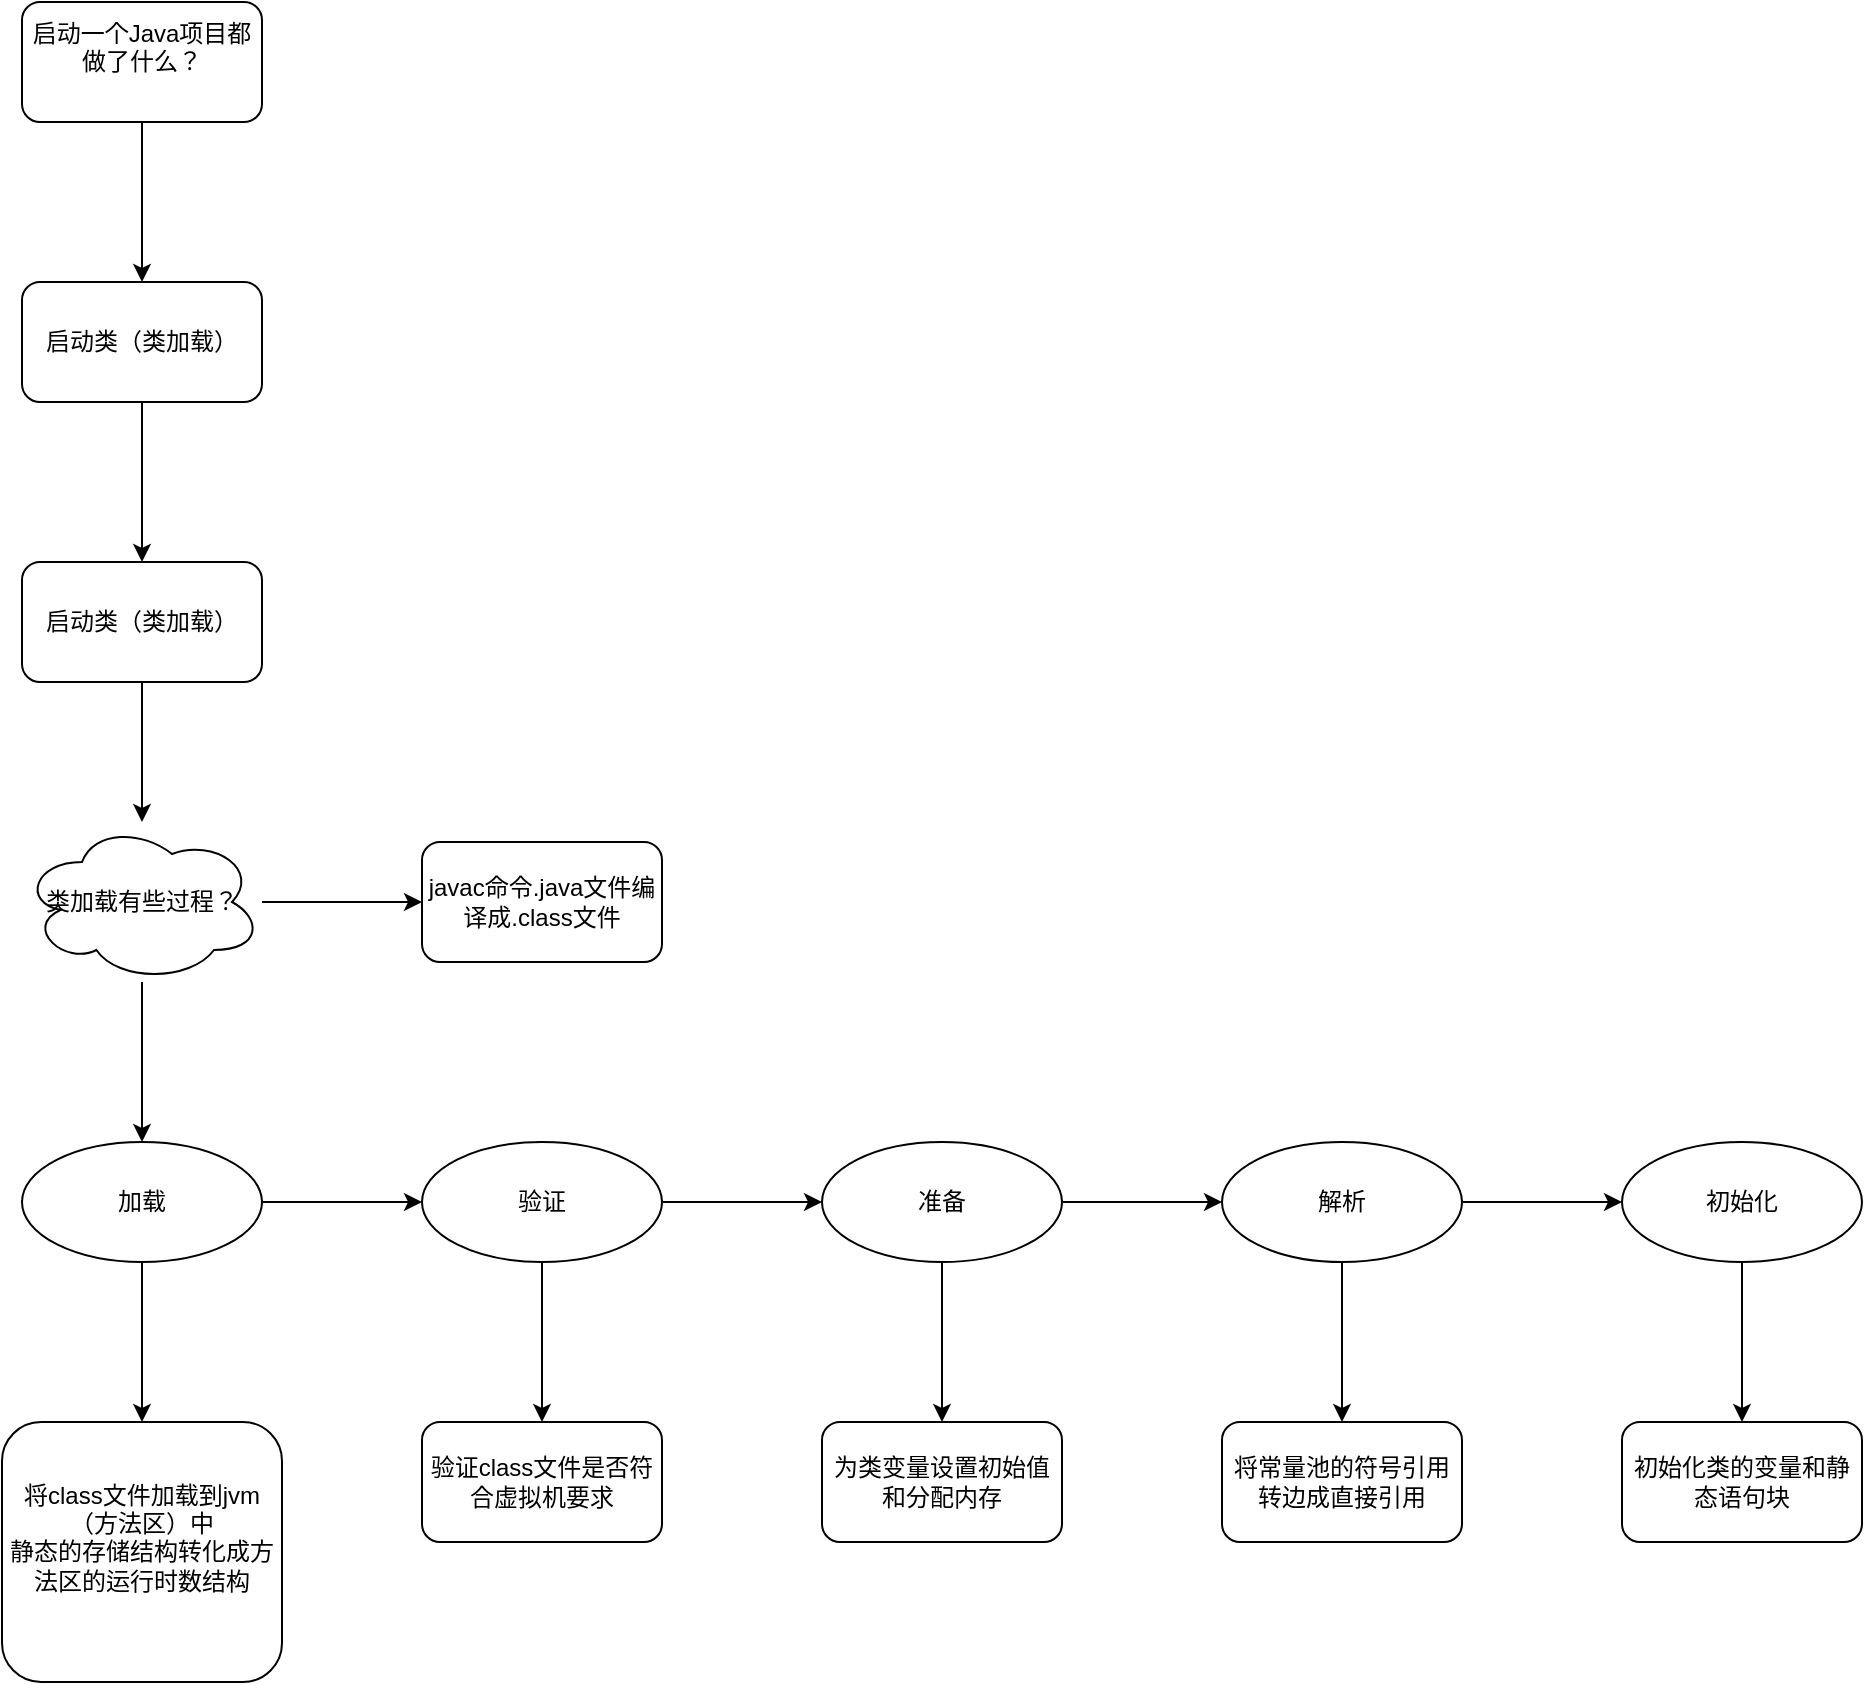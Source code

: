<mxfile version="14.9.5" type="github">
  <diagram id="5HynIGLkqAYf7Gfc7mX5" name="Page-1">
    <mxGraphModel dx="1128" dy="683" grid="1" gridSize="10" guides="1" tooltips="1" connect="1" arrows="1" fold="1" page="1" pageScale="1" pageWidth="827" pageHeight="1169" math="0" shadow="0">
      <root>
        <mxCell id="0" />
        <mxCell id="1" parent="0" />
        <mxCell id="PCKuRD1ve3etC8ZRLTbl-3" value="" style="edgeStyle=orthogonalEdgeStyle;rounded=0;orthogonalLoop=1;jettySize=auto;html=1;" edge="1" parent="1" source="PCKuRD1ve3etC8ZRLTbl-1" target="PCKuRD1ve3etC8ZRLTbl-2">
          <mxGeometry relative="1" as="geometry" />
        </mxCell>
        <mxCell id="PCKuRD1ve3etC8ZRLTbl-1" value="启动一个Java项目都做了什么？&lt;br&gt;&lt;br&gt;" style="rounded=1;whiteSpace=wrap;html=1;" vertex="1" parent="1">
          <mxGeometry x="130" y="370" width="120" height="60" as="geometry" />
        </mxCell>
        <mxCell id="PCKuRD1ve3etC8ZRLTbl-5" value="" style="edgeStyle=orthogonalEdgeStyle;rounded=0;orthogonalLoop=1;jettySize=auto;html=1;" edge="1" parent="1" source="PCKuRD1ve3etC8ZRLTbl-2" target="PCKuRD1ve3etC8ZRLTbl-4">
          <mxGeometry relative="1" as="geometry" />
        </mxCell>
        <mxCell id="PCKuRD1ve3etC8ZRLTbl-2" value="启动类（类加载）" style="rounded=1;whiteSpace=wrap;html=1;" vertex="1" parent="1">
          <mxGeometry x="130" y="510" width="120" height="60" as="geometry" />
        </mxCell>
        <mxCell id="PCKuRD1ve3etC8ZRLTbl-7" value="" style="edgeStyle=orthogonalEdgeStyle;rounded=0;orthogonalLoop=1;jettySize=auto;html=1;" edge="1" parent="1" source="PCKuRD1ve3etC8ZRLTbl-4" target="PCKuRD1ve3etC8ZRLTbl-6">
          <mxGeometry relative="1" as="geometry" />
        </mxCell>
        <mxCell id="PCKuRD1ve3etC8ZRLTbl-4" value="启动类（类加载）" style="rounded=1;whiteSpace=wrap;html=1;" vertex="1" parent="1">
          <mxGeometry x="130" y="650" width="120" height="60" as="geometry" />
        </mxCell>
        <mxCell id="PCKuRD1ve3etC8ZRLTbl-9" value="" style="edgeStyle=orthogonalEdgeStyle;rounded=0;orthogonalLoop=1;jettySize=auto;html=1;" edge="1" parent="1" source="PCKuRD1ve3etC8ZRLTbl-6" target="PCKuRD1ve3etC8ZRLTbl-8">
          <mxGeometry relative="1" as="geometry" />
        </mxCell>
        <mxCell id="PCKuRD1ve3etC8ZRLTbl-19" value="" style="edgeStyle=orthogonalEdgeStyle;rounded=0;orthogonalLoop=1;jettySize=auto;html=1;" edge="1" parent="1" source="PCKuRD1ve3etC8ZRLTbl-6" target="PCKuRD1ve3etC8ZRLTbl-18">
          <mxGeometry relative="1" as="geometry" />
        </mxCell>
        <mxCell id="PCKuRD1ve3etC8ZRLTbl-6" value="类加载有些过程？" style="ellipse;shape=cloud;whiteSpace=wrap;html=1;rounded=1;" vertex="1" parent="1">
          <mxGeometry x="130" y="780" width="120" height="80" as="geometry" />
        </mxCell>
        <mxCell id="PCKuRD1ve3etC8ZRLTbl-11" value="" style="edgeStyle=orthogonalEdgeStyle;rounded=0;orthogonalLoop=1;jettySize=auto;html=1;" edge="1" parent="1" source="PCKuRD1ve3etC8ZRLTbl-8" target="PCKuRD1ve3etC8ZRLTbl-10">
          <mxGeometry relative="1" as="geometry" />
        </mxCell>
        <mxCell id="PCKuRD1ve3etC8ZRLTbl-23" value="" style="edgeStyle=orthogonalEdgeStyle;rounded=0;orthogonalLoop=1;jettySize=auto;html=1;" edge="1" parent="1" source="PCKuRD1ve3etC8ZRLTbl-8" target="PCKuRD1ve3etC8ZRLTbl-22">
          <mxGeometry relative="1" as="geometry" />
        </mxCell>
        <mxCell id="PCKuRD1ve3etC8ZRLTbl-8" value="加载" style="ellipse;whiteSpace=wrap;html=1;rounded=1;" vertex="1" parent="1">
          <mxGeometry x="130" y="940" width="120" height="60" as="geometry" />
        </mxCell>
        <mxCell id="PCKuRD1ve3etC8ZRLTbl-13" value="" style="edgeStyle=orthogonalEdgeStyle;rounded=0;orthogonalLoop=1;jettySize=auto;html=1;" edge="1" parent="1" source="PCKuRD1ve3etC8ZRLTbl-10" target="PCKuRD1ve3etC8ZRLTbl-12">
          <mxGeometry relative="1" as="geometry" />
        </mxCell>
        <mxCell id="PCKuRD1ve3etC8ZRLTbl-25" value="" style="edgeStyle=orthogonalEdgeStyle;rounded=0;orthogonalLoop=1;jettySize=auto;html=1;" edge="1" parent="1" source="PCKuRD1ve3etC8ZRLTbl-10" target="PCKuRD1ve3etC8ZRLTbl-24">
          <mxGeometry relative="1" as="geometry" />
        </mxCell>
        <mxCell id="PCKuRD1ve3etC8ZRLTbl-10" value="验证" style="ellipse;whiteSpace=wrap;html=1;rounded=1;" vertex="1" parent="1">
          <mxGeometry x="330" y="940" width="120" height="60" as="geometry" />
        </mxCell>
        <mxCell id="PCKuRD1ve3etC8ZRLTbl-15" value="" style="edgeStyle=orthogonalEdgeStyle;rounded=0;orthogonalLoop=1;jettySize=auto;html=1;" edge="1" parent="1" source="PCKuRD1ve3etC8ZRLTbl-12" target="PCKuRD1ve3etC8ZRLTbl-14">
          <mxGeometry relative="1" as="geometry" />
        </mxCell>
        <mxCell id="PCKuRD1ve3etC8ZRLTbl-27" value="" style="edgeStyle=orthogonalEdgeStyle;rounded=0;orthogonalLoop=1;jettySize=auto;html=1;" edge="1" parent="1" source="PCKuRD1ve3etC8ZRLTbl-12" target="PCKuRD1ve3etC8ZRLTbl-26">
          <mxGeometry relative="1" as="geometry" />
        </mxCell>
        <mxCell id="PCKuRD1ve3etC8ZRLTbl-12" value="准备" style="ellipse;whiteSpace=wrap;html=1;rounded=1;" vertex="1" parent="1">
          <mxGeometry x="530" y="940" width="120" height="60" as="geometry" />
        </mxCell>
        <mxCell id="PCKuRD1ve3etC8ZRLTbl-17" value="" style="edgeStyle=orthogonalEdgeStyle;rounded=0;orthogonalLoop=1;jettySize=auto;html=1;" edge="1" parent="1" source="PCKuRD1ve3etC8ZRLTbl-14" target="PCKuRD1ve3etC8ZRLTbl-16">
          <mxGeometry relative="1" as="geometry" />
        </mxCell>
        <mxCell id="PCKuRD1ve3etC8ZRLTbl-29" value="" style="edgeStyle=orthogonalEdgeStyle;rounded=0;orthogonalLoop=1;jettySize=auto;html=1;" edge="1" parent="1" source="PCKuRD1ve3etC8ZRLTbl-14" target="PCKuRD1ve3etC8ZRLTbl-28">
          <mxGeometry relative="1" as="geometry" />
        </mxCell>
        <mxCell id="PCKuRD1ve3etC8ZRLTbl-14" value="解析" style="ellipse;whiteSpace=wrap;html=1;rounded=1;" vertex="1" parent="1">
          <mxGeometry x="730" y="940" width="120" height="60" as="geometry" />
        </mxCell>
        <mxCell id="PCKuRD1ve3etC8ZRLTbl-31" value="" style="edgeStyle=orthogonalEdgeStyle;rounded=0;orthogonalLoop=1;jettySize=auto;html=1;" edge="1" parent="1" source="PCKuRD1ve3etC8ZRLTbl-16" target="PCKuRD1ve3etC8ZRLTbl-30">
          <mxGeometry relative="1" as="geometry" />
        </mxCell>
        <mxCell id="PCKuRD1ve3etC8ZRLTbl-16" value="初始化" style="ellipse;whiteSpace=wrap;html=1;rounded=1;" vertex="1" parent="1">
          <mxGeometry x="930" y="940" width="120" height="60" as="geometry" />
        </mxCell>
        <mxCell id="PCKuRD1ve3etC8ZRLTbl-18" value="javac命令.java文件编译成.class文件" style="whiteSpace=wrap;html=1;rounded=1;" vertex="1" parent="1">
          <mxGeometry x="330" y="790" width="120" height="60" as="geometry" />
        </mxCell>
        <mxCell id="PCKuRD1ve3etC8ZRLTbl-22" value="&lt;span&gt;将class文件加载到jvm（方法区）中&lt;br&gt;静态的存储结构转化成方法区的运行时数结构&lt;br&gt;&lt;br&gt;&lt;/span&gt;" style="rounded=1;whiteSpace=wrap;html=1;" vertex="1" parent="1">
          <mxGeometry x="120" y="1080" width="140" height="130" as="geometry" />
        </mxCell>
        <mxCell id="PCKuRD1ve3etC8ZRLTbl-24" value="验证class文件是否符合虚拟机要求" style="whiteSpace=wrap;html=1;rounded=1;" vertex="1" parent="1">
          <mxGeometry x="330" y="1080" width="120" height="60" as="geometry" />
        </mxCell>
        <mxCell id="PCKuRD1ve3etC8ZRLTbl-26" value="为类变量设置初始值和分配内存" style="whiteSpace=wrap;html=1;rounded=1;" vertex="1" parent="1">
          <mxGeometry x="530" y="1080" width="120" height="60" as="geometry" />
        </mxCell>
        <mxCell id="PCKuRD1ve3etC8ZRLTbl-28" value="将常量池的符号引用转边成直接引用" style="whiteSpace=wrap;html=1;rounded=1;" vertex="1" parent="1">
          <mxGeometry x="730" y="1080" width="120" height="60" as="geometry" />
        </mxCell>
        <mxCell id="PCKuRD1ve3etC8ZRLTbl-30" value="初始化类的变量和静态语句块" style="whiteSpace=wrap;html=1;rounded=1;" vertex="1" parent="1">
          <mxGeometry x="930" y="1080" width="120" height="60" as="geometry" />
        </mxCell>
      </root>
    </mxGraphModel>
  </diagram>
</mxfile>
